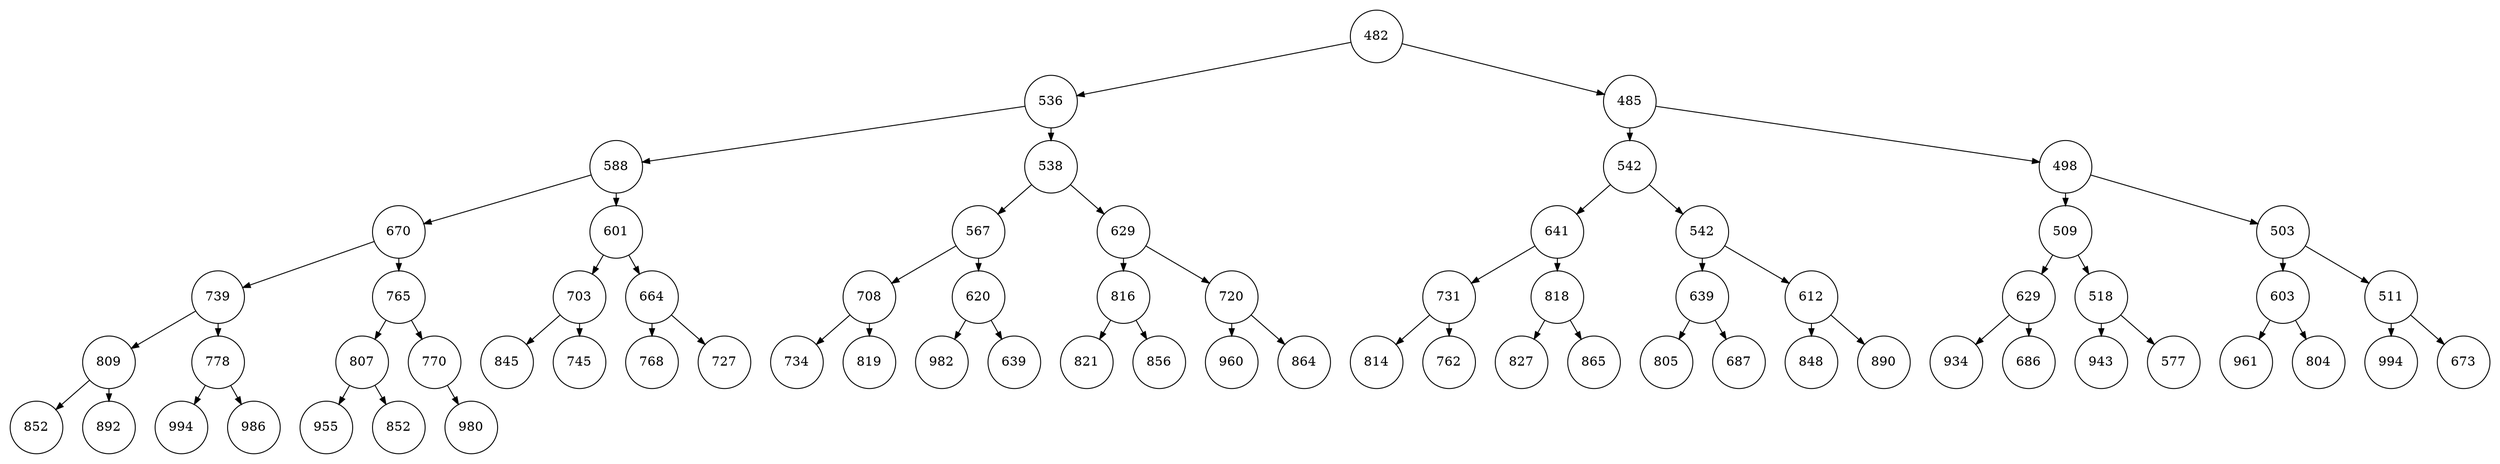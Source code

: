 
    digraph G {
    nodesep=0.3;
    ranksep=0.2;
    margin=0.1;
    node [shape=circle];
    edge [arrowsize=0.8];
    1 -> 2[side=left];
1 -> 3;
2 -> 4[side=left];
2 -> 5;
3 -> 6[side=left];
3 -> 7;
4 -> 8[side=left];
4 -> 9;
5 -> 10[side=left];
5 -> 11;
6 -> 12[side=left];
6 -> 13;
7 -> 14[side=left];
7 -> 15;
8 -> 16[side=left];
8 -> 17;
9 -> 18[side=left];
9 -> 19;
10 -> 20[side=left];
10 -> 21;
11 -> 22[side=left];
11 -> 23;
12 -> 24[side=left];
12 -> 25;
13 -> 26[side=left];
13 -> 27;
14 -> 28[side=left];
14 -> 29;
15 -> 30[side=left];
15 -> 31;
16 -> 32[side=left];
16 -> 33;
17 -> 34[side=left];
17 -> 35;
18 -> 36[side=left];
18 -> 37;
19 -> 38[side=left];
19 -> 39;
20 -> 40[side=left];
20 -> 41;
21 -> 42[side=left];
21 -> 43;
22 -> 44[side=left];
22 -> 45;
23 -> 46[side=left];
23 -> 47;
24 -> 48[side=left];
24 -> 49;
25 -> 50[side=left];
25 -> 51;
26 -> 52[side=left];
26 -> 53;
27 -> 54[side=left];
27 -> 55;
28 -> 56[side=left];
28 -> 57;
29 -> 58[side=left];
29 -> 59;
30 -> 60[side=left];
30 -> 61;
31 -> 62[side=left];
31 -> 63;
32 -> 64[side=left];
32 -> 65;
33 -> 66[side=left];
33 -> 67;
34 -> 68[side=left];
34 -> 69;
35 -> 70[side=left];
1[label="482"]
2[label="536"]
3[label="485"]
4[label="588"]
5[label="538"]
6[label="542"]
7[label="498"]
8[label="670"]
9[label="601"]
10[label="567"]
11[label="629"]
12[label="641"]
13[label="542"]
14[label="509"]
15[label="503"]
16[label="739"]
17[label="765"]
18[label="703"]
19[label="664"]
20[label="708"]
21[label="620"]
22[label="816"]
23[label="720"]
24[label="731"]
25[label="818"]
26[label="639"]
27[label="612"]
28[label="629"]
29[label="518"]
30[label="603"]
31[label="511"]
32[label="809"]
33[label="778"]
34[label="807"]
35[label="770"]
36[label="845"]
37[label="745"]
38[label="768"]
39[label="727"]
40[label="734"]
41[label="819"]
42[label="982"]
43[label="639"]
44[label="821"]
45[label="856"]
46[label="960"]
47[label="864"]
48[label="814"]
49[label="762"]
50[label="827"]
51[label="865"]
52[label="805"]
53[label="687"]
54[label="848"]
55[label="890"]
56[label="934"]
57[label="686"]
58[label="943"]
59[label="577"]
60[label="961"]
61[label="804"]
62[label="994"]
63[label="673"]
64[label="852"]
65[label="892"]
66[label="994"]
67[label="986"]
68[label="955"]
69[label="852"]
70[label="980"]}